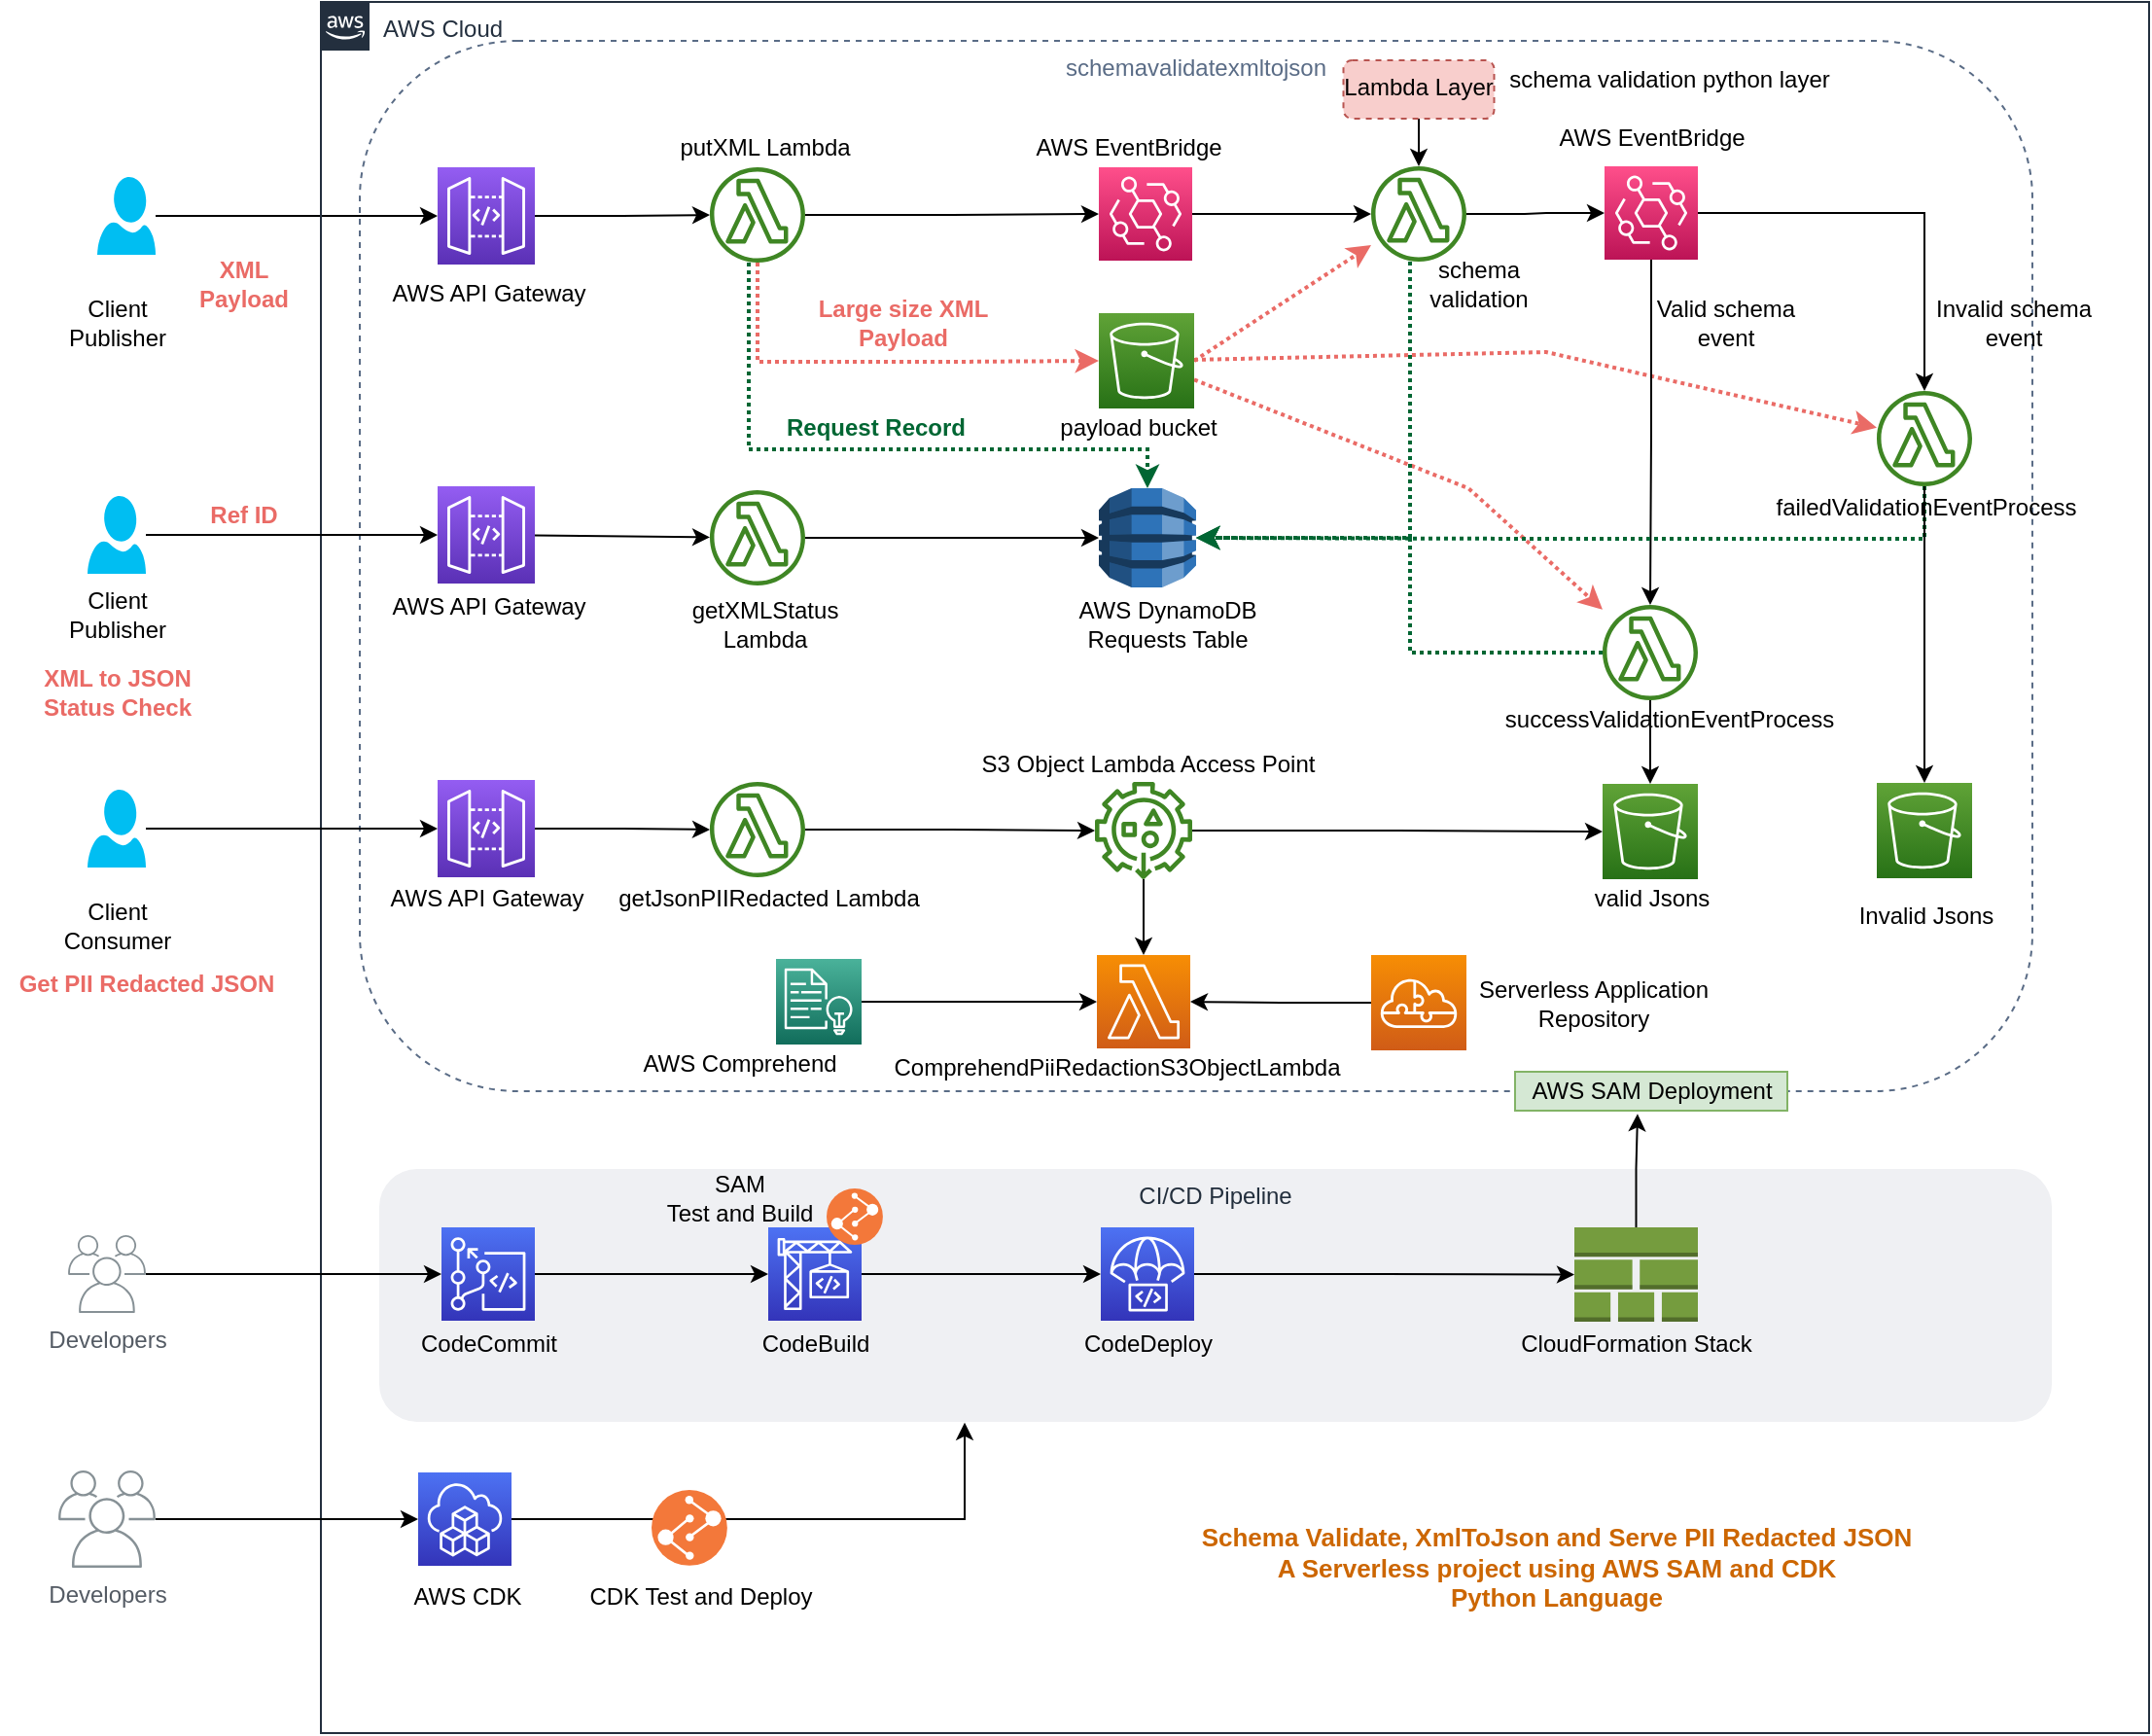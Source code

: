 <mxfile version="16.0.0" type="device"><diagram id="oWspCoucPqf2HtIDt0TO" name="Page-1"><mxGraphModel dx="2036" dy="713" grid="1" gridSize="10" guides="1" tooltips="1" connect="1" arrows="1" fold="1" page="1" pageScale="1" pageWidth="827" pageHeight="1169" math="0" shadow="0"><root><mxCell id="0"/><mxCell id="1" parent="0"/><mxCell id="HQQoiDu_ptN6kDRn1I94-6" style="edgeStyle=orthogonalEdgeStyle;rounded=0;orthogonalLoop=1;jettySize=auto;html=1;entryX=0;entryY=0.5;entryDx=0;entryDy=0;entryPerimeter=0;" edge="1" parent="1" source="HQQoiDu_ptN6kDRn1I94-1" target="HQQoiDu_ptN6kDRn1I94-4"><mxGeometry relative="1" as="geometry"/></mxCell><mxCell id="HQQoiDu_ptN6kDRn1I94-1" value="" style="verticalLabelPosition=bottom;html=1;verticalAlign=top;align=center;strokeColor=none;fillColor=#00BEF2;shape=mxgraph.azure.user;" vertex="1" parent="1"><mxGeometry x="45" y="160" width="30" height="40" as="geometry"/></mxCell><mxCell id="HQQoiDu_ptN6kDRn1I94-2" value="Client&lt;br&gt;Publisher" style="text;html=1;resizable=0;autosize=1;align=center;verticalAlign=middle;points=[];fillColor=none;strokeColor=none;rounded=0;" vertex="1" parent="1"><mxGeometry x="20" y="370" width="70" height="30" as="geometry"/></mxCell><mxCell id="HQQoiDu_ptN6kDRn1I94-3" value="AWS Cloud" style="points=[[0,0],[0.25,0],[0.5,0],[0.75,0],[1,0],[1,0.25],[1,0.5],[1,0.75],[1,1],[0.75,1],[0.5,1],[0.25,1],[0,1],[0,0.75],[0,0.5],[0,0.25]];outlineConnect=0;gradientColor=none;html=1;whiteSpace=wrap;fontSize=12;fontStyle=0;container=1;pointerEvents=0;collapsible=0;recursiveResize=0;shape=mxgraph.aws4.group;grIcon=mxgraph.aws4.group_aws_cloud_alt;strokeColor=#232F3E;fillColor=none;verticalAlign=top;align=left;spacingLeft=30;fontColor=#232F3E;dashed=0;" vertex="1" parent="1"><mxGeometry x="160" y="70" width="940" height="890" as="geometry"/></mxCell><mxCell id="HQQoiDu_ptN6kDRn1I94-10" style="edgeStyle=orthogonalEdgeStyle;rounded=0;orthogonalLoop=1;jettySize=auto;html=1;" edge="1" parent="HQQoiDu_ptN6kDRn1I94-3" source="HQQoiDu_ptN6kDRn1I94-4" target="HQQoiDu_ptN6kDRn1I94-7"><mxGeometry relative="1" as="geometry"/></mxCell><mxCell id="HQQoiDu_ptN6kDRn1I94-4" value="" style="sketch=0;points=[[0,0,0],[0.25,0,0],[0.5,0,0],[0.75,0,0],[1,0,0],[0,1,0],[0.25,1,0],[0.5,1,0],[0.75,1,0],[1,1,0],[0,0.25,0],[0,0.5,0],[0,0.75,0],[1,0.25,0],[1,0.5,0],[1,0.75,0]];outlineConnect=0;fontColor=#232F3E;gradientColor=#945DF2;gradientDirection=north;fillColor=#5A30B5;strokeColor=#ffffff;dashed=0;verticalLabelPosition=bottom;verticalAlign=top;align=center;html=1;fontSize=12;fontStyle=0;aspect=fixed;shape=mxgraph.aws4.resourceIcon;resIcon=mxgraph.aws4.api_gateway;" vertex="1" parent="HQQoiDu_ptN6kDRn1I94-3"><mxGeometry x="60" y="85" width="50" height="50" as="geometry"/></mxCell><mxCell id="HQQoiDu_ptN6kDRn1I94-13" style="edgeStyle=orthogonalEdgeStyle;rounded=0;orthogonalLoop=1;jettySize=auto;html=1;entryX=0;entryY=0.5;entryDx=0;entryDy=0;entryPerimeter=0;" edge="1" parent="HQQoiDu_ptN6kDRn1I94-3" source="HQQoiDu_ptN6kDRn1I94-7" target="HQQoiDu_ptN6kDRn1I94-12"><mxGeometry relative="1" as="geometry"/></mxCell><mxCell id="HQQoiDu_ptN6kDRn1I94-14" style="edgeStyle=orthogonalEdgeStyle;rounded=0;orthogonalLoop=1;jettySize=auto;html=1;entryX=0;entryY=0.5;entryDx=0;entryDy=0;entryPerimeter=0;dashed=1;dashPattern=1 1;strokeColor=#EA6B66;strokeWidth=2;" edge="1" parent="HQQoiDu_ptN6kDRn1I94-3" source="HQQoiDu_ptN6kDRn1I94-7" target="HQQoiDu_ptN6kDRn1I94-8"><mxGeometry relative="1" as="geometry"><Array as="points"><mxPoint x="225" y="185"/><mxPoint x="325" y="185"/></Array></mxGeometry></mxCell><mxCell id="HQQoiDu_ptN6kDRn1I94-41" style="edgeStyle=orthogonalEdgeStyle;rounded=0;orthogonalLoop=1;jettySize=auto;html=1;dashed=1;dashPattern=1 1;strokeColor=#006633;strokeWidth=2;" edge="1" parent="HQQoiDu_ptN6kDRn1I94-3" source="HQQoiDu_ptN6kDRn1I94-7" target="HQQoiDu_ptN6kDRn1I94-9"><mxGeometry relative="1" as="geometry"><Array as="points"><mxPoint x="220" y="230"/><mxPoint x="425" y="230"/></Array></mxGeometry></mxCell><mxCell id="HQQoiDu_ptN6kDRn1I94-7" value="" style="sketch=0;outlineConnect=0;fontColor=#232F3E;gradientColor=none;fillColor=#3F8624;strokeColor=none;dashed=0;verticalLabelPosition=bottom;verticalAlign=top;align=center;html=1;fontSize=12;fontStyle=0;aspect=fixed;pointerEvents=1;shape=mxgraph.aws4.lambda_function;" vertex="1" parent="HQQoiDu_ptN6kDRn1I94-3"><mxGeometry x="200" y="85" width="49" height="49" as="geometry"/></mxCell><mxCell id="HQQoiDu_ptN6kDRn1I94-38" style="edgeStyle=none;rounded=0;orthogonalLoop=1;jettySize=auto;html=1;exitX=1;exitY=0.5;exitDx=0;exitDy=0;exitPerimeter=0;dashed=1;dashPattern=1 1;strokeColor=#EA6B66;strokeWidth=2;" edge="1" parent="HQQoiDu_ptN6kDRn1I94-3" source="HQQoiDu_ptN6kDRn1I94-8" target="HQQoiDu_ptN6kDRn1I94-15"><mxGeometry relative="1" as="geometry"/></mxCell><mxCell id="HQQoiDu_ptN6kDRn1I94-39" style="edgeStyle=none;rounded=0;orthogonalLoop=1;jettySize=auto;html=1;dashed=1;dashPattern=1 1;strokeColor=#EA6B66;strokeWidth=2;" edge="1" parent="HQQoiDu_ptN6kDRn1I94-3" source="HQQoiDu_ptN6kDRn1I94-8" target="HQQoiDu_ptN6kDRn1I94-24"><mxGeometry relative="1" as="geometry"><Array as="points"><mxPoint x="630" y="180"/></Array></mxGeometry></mxCell><mxCell id="HQQoiDu_ptN6kDRn1I94-40" style="edgeStyle=none;rounded=0;orthogonalLoop=1;jettySize=auto;html=1;dashed=1;dashPattern=1 1;strokeColor=#EA6B66;strokeWidth=2;" edge="1" parent="HQQoiDu_ptN6kDRn1I94-3" source="HQQoiDu_ptN6kDRn1I94-8" target="HQQoiDu_ptN6kDRn1I94-23"><mxGeometry relative="1" as="geometry"><Array as="points"><mxPoint x="590" y="250"/></Array></mxGeometry></mxCell><mxCell id="HQQoiDu_ptN6kDRn1I94-8" value="" style="sketch=0;points=[[0,0,0],[0.25,0,0],[0.5,0,0],[0.75,0,0],[1,0,0],[0,1,0],[0.25,1,0],[0.5,1,0],[0.75,1,0],[1,1,0],[0,0.25,0],[0,0.5,0],[0,0.75,0],[1,0.25,0],[1,0.5,0],[1,0.75,0]];outlineConnect=0;fontColor=#232F3E;gradientColor=#60A337;gradientDirection=north;fillColor=#277116;strokeColor=#ffffff;dashed=0;verticalLabelPosition=bottom;verticalAlign=top;align=center;html=1;fontSize=12;fontStyle=0;aspect=fixed;shape=mxgraph.aws4.resourceIcon;resIcon=mxgraph.aws4.s3;" vertex="1" parent="HQQoiDu_ptN6kDRn1I94-3"><mxGeometry x="400" y="160" width="49" height="49" as="geometry"/></mxCell><mxCell id="HQQoiDu_ptN6kDRn1I94-9" value="" style="outlineConnect=0;dashed=0;verticalLabelPosition=bottom;verticalAlign=top;align=center;html=1;shape=mxgraph.aws3.dynamo_db;fillColor=#2E73B8;gradientColor=none;" vertex="1" parent="HQQoiDu_ptN6kDRn1I94-3"><mxGeometry x="400" y="250" width="50" height="51" as="geometry"/></mxCell><mxCell id="HQQoiDu_ptN6kDRn1I94-20" style="edgeStyle=entityRelationEdgeStyle;rounded=0;orthogonalLoop=1;jettySize=auto;html=1;" edge="1" parent="HQQoiDu_ptN6kDRn1I94-3" source="HQQoiDu_ptN6kDRn1I94-12" target="HQQoiDu_ptN6kDRn1I94-15"><mxGeometry relative="1" as="geometry"/></mxCell><mxCell id="HQQoiDu_ptN6kDRn1I94-12" value="" style="sketch=0;points=[[0,0,0],[0.25,0,0],[0.5,0,0],[0.75,0,0],[1,0,0],[0,1,0],[0.25,1,0],[0.5,1,0],[0.75,1,0],[1,1,0],[0,0.25,0],[0,0.5,0],[0,0.75,0],[1,0.25,0],[1,0.5,0],[1,0.75,0]];outlineConnect=0;fontColor=#232F3E;gradientColor=#FF4F8B;gradientDirection=north;fillColor=#BC1356;strokeColor=#ffffff;dashed=0;verticalLabelPosition=bottom;verticalAlign=top;align=center;html=1;fontSize=12;fontStyle=0;aspect=fixed;shape=mxgraph.aws4.resourceIcon;resIcon=mxgraph.aws4.eventbridge;" vertex="1" parent="HQQoiDu_ptN6kDRn1I94-3"><mxGeometry x="400" y="85" width="48" height="48" as="geometry"/></mxCell><mxCell id="HQQoiDu_ptN6kDRn1I94-22" style="edgeStyle=entityRelationEdgeStyle;rounded=0;orthogonalLoop=1;jettySize=auto;html=1;entryX=0;entryY=0.5;entryDx=0;entryDy=0;entryPerimeter=0;" edge="1" parent="HQQoiDu_ptN6kDRn1I94-3" source="HQQoiDu_ptN6kDRn1I94-15" target="HQQoiDu_ptN6kDRn1I94-21"><mxGeometry relative="1" as="geometry"/></mxCell><mxCell id="HQQoiDu_ptN6kDRn1I94-42" style="edgeStyle=orthogonalEdgeStyle;rounded=0;orthogonalLoop=1;jettySize=auto;html=1;entryX=1;entryY=0.5;entryDx=0;entryDy=0;entryPerimeter=0;dashed=1;dashPattern=1 1;strokeColor=#006633;strokeWidth=2;" edge="1" parent="HQQoiDu_ptN6kDRn1I94-3" source="HQQoiDu_ptN6kDRn1I94-15" target="HQQoiDu_ptN6kDRn1I94-9"><mxGeometry relative="1" as="geometry"><Array as="points"><mxPoint x="560" y="276"/></Array></mxGeometry></mxCell><mxCell id="HQQoiDu_ptN6kDRn1I94-15" value="" style="sketch=0;outlineConnect=0;fontColor=#232F3E;gradientColor=none;fillColor=#3F8624;strokeColor=none;dashed=0;verticalLabelPosition=bottom;verticalAlign=top;align=center;html=1;fontSize=12;fontStyle=0;aspect=fixed;pointerEvents=1;shape=mxgraph.aws4.lambda_function;" vertex="1" parent="HQQoiDu_ptN6kDRn1I94-3"><mxGeometry x="540" y="84.5" width="49" height="49" as="geometry"/></mxCell><mxCell id="HQQoiDu_ptN6kDRn1I94-17" style="edgeStyle=orthogonalEdgeStyle;rounded=0;orthogonalLoop=1;jettySize=auto;html=1;exitX=0.5;exitY=1;exitDx=0;exitDy=0;" edge="1" parent="HQQoiDu_ptN6kDRn1I94-3" source="HQQoiDu_ptN6kDRn1I94-16" target="HQQoiDu_ptN6kDRn1I94-15"><mxGeometry relative="1" as="geometry"/></mxCell><mxCell id="HQQoiDu_ptN6kDRn1I94-16" value="Lambda Layer" style="fillColor=#f8cecc;strokeColor=#b85450;dashed=1;verticalAlign=top;fontStyle=0;rounded=1;glass=0;shadow=0;sketch=0;" vertex="1" parent="HQQoiDu_ptN6kDRn1I94-3"><mxGeometry x="525.75" y="30" width="77.5" height="30" as="geometry"/></mxCell><mxCell id="HQQoiDu_ptN6kDRn1I94-46" style="edgeStyle=orthogonalEdgeStyle;rounded=0;orthogonalLoop=1;jettySize=auto;html=1;strokeColor=#000000;strokeWidth=1;" edge="1" parent="HQQoiDu_ptN6kDRn1I94-3" source="HQQoiDu_ptN6kDRn1I94-21" target="HQQoiDu_ptN6kDRn1I94-23"><mxGeometry relative="1" as="geometry"/></mxCell><mxCell id="HQQoiDu_ptN6kDRn1I94-47" style="edgeStyle=orthogonalEdgeStyle;rounded=0;orthogonalLoop=1;jettySize=auto;html=1;strokeColor=#000000;strokeWidth=1;" edge="1" parent="HQQoiDu_ptN6kDRn1I94-3" source="HQQoiDu_ptN6kDRn1I94-21" target="HQQoiDu_ptN6kDRn1I94-24"><mxGeometry relative="1" as="geometry"/></mxCell><mxCell id="HQQoiDu_ptN6kDRn1I94-21" value="" style="sketch=0;points=[[0,0,0],[0.25,0,0],[0.5,0,0],[0.75,0,0],[1,0,0],[0,1,0],[0.25,1,0],[0.5,1,0],[0.75,1,0],[1,1,0],[0,0.25,0],[0,0.5,0],[0,0.75,0],[1,0.25,0],[1,0.5,0],[1,0.75,0]];outlineConnect=0;fontColor=#232F3E;gradientColor=#FF4F8B;gradientDirection=north;fillColor=#BC1356;strokeColor=#ffffff;dashed=0;verticalLabelPosition=bottom;verticalAlign=top;align=center;html=1;fontSize=12;fontStyle=0;aspect=fixed;shape=mxgraph.aws4.resourceIcon;resIcon=mxgraph.aws4.eventbridge;" vertex="1" parent="HQQoiDu_ptN6kDRn1I94-3"><mxGeometry x="660" y="84.5" width="48" height="48" as="geometry"/></mxCell><mxCell id="HQQoiDu_ptN6kDRn1I94-43" style="edgeStyle=orthogonalEdgeStyle;rounded=0;orthogonalLoop=1;jettySize=auto;html=1;entryX=1;entryY=0.5;entryDx=0;entryDy=0;entryPerimeter=0;dashed=1;dashPattern=1 1;strokeColor=#006633;strokeWidth=2;" edge="1" parent="HQQoiDu_ptN6kDRn1I94-3" source="HQQoiDu_ptN6kDRn1I94-23" target="HQQoiDu_ptN6kDRn1I94-9"><mxGeometry relative="1" as="geometry"><Array as="points"><mxPoint x="560" y="335"/><mxPoint x="560" y="276"/></Array></mxGeometry></mxCell><mxCell id="HQQoiDu_ptN6kDRn1I94-49" style="edgeStyle=orthogonalEdgeStyle;rounded=0;orthogonalLoop=1;jettySize=auto;html=1;entryX=0.5;entryY=0;entryDx=0;entryDy=0;entryPerimeter=0;strokeColor=#000000;strokeWidth=1;" edge="1" parent="HQQoiDu_ptN6kDRn1I94-3" source="HQQoiDu_ptN6kDRn1I94-23" target="HQQoiDu_ptN6kDRn1I94-26"><mxGeometry relative="1" as="geometry"/></mxCell><mxCell id="HQQoiDu_ptN6kDRn1I94-23" value="" style="sketch=0;outlineConnect=0;fontColor=#232F3E;gradientColor=none;fillColor=#3F8624;strokeColor=none;dashed=0;verticalLabelPosition=bottom;verticalAlign=top;align=center;html=1;fontSize=12;fontStyle=0;aspect=fixed;pointerEvents=1;shape=mxgraph.aws4.lambda_function;" vertex="1" parent="HQQoiDu_ptN6kDRn1I94-3"><mxGeometry x="659" y="310" width="49" height="49" as="geometry"/></mxCell><mxCell id="HQQoiDu_ptN6kDRn1I94-45" style="edgeStyle=orthogonalEdgeStyle;rounded=0;orthogonalLoop=1;jettySize=auto;html=1;entryX=1;entryY=0.5;entryDx=0;entryDy=0;entryPerimeter=0;dashed=1;dashPattern=1 1;strokeColor=#006633;strokeWidth=2;" edge="1" parent="HQQoiDu_ptN6kDRn1I94-3" source="HQQoiDu_ptN6kDRn1I94-24" target="HQQoiDu_ptN6kDRn1I94-9"><mxGeometry relative="1" as="geometry"><Array as="points"><mxPoint x="825" y="276"/><mxPoint x="625" y="276"/></Array></mxGeometry></mxCell><mxCell id="HQQoiDu_ptN6kDRn1I94-48" style="edgeStyle=orthogonalEdgeStyle;rounded=0;orthogonalLoop=1;jettySize=auto;html=1;strokeColor=#000000;strokeWidth=1;" edge="1" parent="HQQoiDu_ptN6kDRn1I94-3" source="HQQoiDu_ptN6kDRn1I94-24" target="HQQoiDu_ptN6kDRn1I94-25"><mxGeometry relative="1" as="geometry"/></mxCell><mxCell id="HQQoiDu_ptN6kDRn1I94-24" value="" style="sketch=0;outlineConnect=0;fontColor=#232F3E;gradientColor=none;fillColor=#3F8624;strokeColor=none;dashed=0;verticalLabelPosition=bottom;verticalAlign=top;align=center;html=1;fontSize=12;fontStyle=0;aspect=fixed;pointerEvents=1;shape=mxgraph.aws4.lambda_function;" vertex="1" parent="HQQoiDu_ptN6kDRn1I94-3"><mxGeometry x="800" y="200" width="49" height="49" as="geometry"/></mxCell><mxCell id="HQQoiDu_ptN6kDRn1I94-25" value="" style="sketch=0;points=[[0,0,0],[0.25,0,0],[0.5,0,0],[0.75,0,0],[1,0,0],[0,1,0],[0.25,1,0],[0.5,1,0],[0.75,1,0],[1,1,0],[0,0.25,0],[0,0.5,0],[0,0.75,0],[1,0.25,0],[1,0.5,0],[1,0.75,0]];outlineConnect=0;fontColor=#232F3E;gradientColor=#60A337;gradientDirection=north;fillColor=#277116;strokeColor=#ffffff;dashed=0;verticalLabelPosition=bottom;verticalAlign=top;align=center;html=1;fontSize=12;fontStyle=0;aspect=fixed;shape=mxgraph.aws4.resourceIcon;resIcon=mxgraph.aws4.s3;" vertex="1" parent="HQQoiDu_ptN6kDRn1I94-3"><mxGeometry x="800" y="401.5" width="49" height="49" as="geometry"/></mxCell><mxCell id="HQQoiDu_ptN6kDRn1I94-26" value="" style="sketch=0;points=[[0,0,0],[0.25,0,0],[0.5,0,0],[0.75,0,0],[1,0,0],[0,1,0],[0.25,1,0],[0.5,1,0],[0.75,1,0],[1,1,0],[0,0.25,0],[0,0.5,0],[0,0.75,0],[1,0.25,0],[1,0.5,0],[1,0.75,0]];outlineConnect=0;fontColor=#232F3E;gradientColor=#60A337;gradientDirection=north;fillColor=#277116;strokeColor=#ffffff;dashed=0;verticalLabelPosition=bottom;verticalAlign=top;align=center;html=1;fontSize=12;fontStyle=0;aspect=fixed;shape=mxgraph.aws4.resourceIcon;resIcon=mxgraph.aws4.s3;" vertex="1" parent="HQQoiDu_ptN6kDRn1I94-3"><mxGeometry x="659" y="402" width="49" height="49" as="geometry"/></mxCell><mxCell id="HQQoiDu_ptN6kDRn1I94-34" style="edgeStyle=none;rounded=0;orthogonalLoop=1;jettySize=auto;html=1;" edge="1" parent="HQQoiDu_ptN6kDRn1I94-3" source="HQQoiDu_ptN6kDRn1I94-29" target="HQQoiDu_ptN6kDRn1I94-31"><mxGeometry relative="1" as="geometry"/></mxCell><mxCell id="HQQoiDu_ptN6kDRn1I94-29" value="" style="sketch=0;points=[[0,0,0],[0.25,0,0],[0.5,0,0],[0.75,0,0],[1,0,0],[0,1,0],[0.25,1,0],[0.5,1,0],[0.75,1,0],[1,1,0],[0,0.25,0],[0,0.5,0],[0,0.75,0],[1,0.25,0],[1,0.5,0],[1,0.75,0]];outlineConnect=0;fontColor=#232F3E;gradientColor=#945DF2;gradientDirection=north;fillColor=#5A30B5;strokeColor=#ffffff;dashed=0;verticalLabelPosition=bottom;verticalAlign=top;align=center;html=1;fontSize=12;fontStyle=0;aspect=fixed;shape=mxgraph.aws4.resourceIcon;resIcon=mxgraph.aws4.api_gateway;" vertex="1" parent="HQQoiDu_ptN6kDRn1I94-3"><mxGeometry x="60" y="249" width="50" height="50" as="geometry"/></mxCell><mxCell id="HQQoiDu_ptN6kDRn1I94-36" style="edgeStyle=none;rounded=0;orthogonalLoop=1;jettySize=auto;html=1;entryX=0;entryY=0.5;entryDx=0;entryDy=0;entryPerimeter=0;" edge="1" parent="HQQoiDu_ptN6kDRn1I94-3" source="HQQoiDu_ptN6kDRn1I94-31" target="HQQoiDu_ptN6kDRn1I94-9"><mxGeometry relative="1" as="geometry"/></mxCell><mxCell id="HQQoiDu_ptN6kDRn1I94-31" value="" style="sketch=0;outlineConnect=0;fontColor=#232F3E;gradientColor=none;fillColor=#3F8624;strokeColor=none;dashed=0;verticalLabelPosition=bottom;verticalAlign=top;align=center;html=1;fontSize=12;fontStyle=0;aspect=fixed;pointerEvents=1;shape=mxgraph.aws4.lambda_function;" vertex="1" parent="HQQoiDu_ptN6kDRn1I94-3"><mxGeometry x="200" y="251" width="49" height="49" as="geometry"/></mxCell><mxCell id="HQQoiDu_ptN6kDRn1I94-63" style="edgeStyle=orthogonalEdgeStyle;rounded=0;orthogonalLoop=1;jettySize=auto;html=1;strokeColor=#000000;strokeWidth=1;" edge="1" parent="HQQoiDu_ptN6kDRn1I94-3" source="HQQoiDu_ptN6kDRn1I94-58" target="HQQoiDu_ptN6kDRn1I94-59"><mxGeometry relative="1" as="geometry"/></mxCell><mxCell id="HQQoiDu_ptN6kDRn1I94-58" value="" style="sketch=0;points=[[0,0,0],[0.25,0,0],[0.5,0,0],[0.75,0,0],[1,0,0],[0,1,0],[0.25,1,0],[0.5,1,0],[0.75,1,0],[1,1,0],[0,0.25,0],[0,0.5,0],[0,0.75,0],[1,0.25,0],[1,0.5,0],[1,0.75,0]];outlineConnect=0;fontColor=#232F3E;gradientColor=#945DF2;gradientDirection=north;fillColor=#5A30B5;strokeColor=#ffffff;dashed=0;verticalLabelPosition=bottom;verticalAlign=top;align=center;html=1;fontSize=12;fontStyle=0;aspect=fixed;shape=mxgraph.aws4.resourceIcon;resIcon=mxgraph.aws4.api_gateway;" vertex="1" parent="HQQoiDu_ptN6kDRn1I94-3"><mxGeometry x="60" y="400" width="50" height="50" as="geometry"/></mxCell><mxCell id="HQQoiDu_ptN6kDRn1I94-67" style="edgeStyle=orthogonalEdgeStyle;rounded=0;orthogonalLoop=1;jettySize=auto;html=1;strokeColor=#000000;strokeWidth=1;" edge="1" parent="HQQoiDu_ptN6kDRn1I94-3" source="HQQoiDu_ptN6kDRn1I94-59" target="HQQoiDu_ptN6kDRn1I94-64"><mxGeometry relative="1" as="geometry"/></mxCell><mxCell id="HQQoiDu_ptN6kDRn1I94-59" value="" style="sketch=0;outlineConnect=0;fontColor=#232F3E;gradientColor=none;fillColor=#3F8624;strokeColor=none;dashed=0;verticalLabelPosition=bottom;verticalAlign=top;align=center;html=1;fontSize=12;fontStyle=0;aspect=fixed;pointerEvents=1;shape=mxgraph.aws4.lambda_function;" vertex="1" parent="HQQoiDu_ptN6kDRn1I94-3"><mxGeometry x="200" y="401" width="49" height="49" as="geometry"/></mxCell><mxCell id="HQQoiDu_ptN6kDRn1I94-68" style="edgeStyle=orthogonalEdgeStyle;rounded=0;orthogonalLoop=1;jettySize=auto;html=1;entryX=0;entryY=0.5;entryDx=0;entryDy=0;entryPerimeter=0;strokeColor=#000000;strokeWidth=1;" edge="1" parent="HQQoiDu_ptN6kDRn1I94-3" source="HQQoiDu_ptN6kDRn1I94-64" target="HQQoiDu_ptN6kDRn1I94-26"><mxGeometry relative="1" as="geometry"/></mxCell><mxCell id="HQQoiDu_ptN6kDRn1I94-69" value="" style="edgeStyle=orthogonalEdgeStyle;rounded=0;orthogonalLoop=1;jettySize=auto;html=1;strokeColor=#000000;strokeWidth=1;" edge="1" parent="HQQoiDu_ptN6kDRn1I94-3" source="HQQoiDu_ptN6kDRn1I94-64" target="HQQoiDu_ptN6kDRn1I94-66"><mxGeometry relative="1" as="geometry"/></mxCell><mxCell id="HQQoiDu_ptN6kDRn1I94-71" value="schemavalidatexmltojson" style="fillColor=none;strokeColor=#5A6C86;dashed=1;verticalAlign=top;fontStyle=0;fontColor=#5A6C86;rounded=1;shadow=0;glass=0;sketch=0;" vertex="1" parent="HQQoiDu_ptN6kDRn1I94-3"><mxGeometry x="20" y="20" width="860" height="540" as="geometry"/></mxCell><mxCell id="HQQoiDu_ptN6kDRn1I94-64" value="" style="sketch=0;outlineConnect=0;fontColor=#232F3E;gradientColor=none;fillColor=#3F8624;strokeColor=none;dashed=0;verticalLabelPosition=bottom;verticalAlign=top;align=center;html=1;fontSize=12;fontStyle=0;aspect=fixed;pointerEvents=1;shape=mxgraph.aws4.s3_object_lambda_access_points;rounded=1;shadow=0;glass=0;" vertex="1" parent="HQQoiDu_ptN6kDRn1I94-3"><mxGeometry x="398" y="401" width="50" height="50" as="geometry"/></mxCell><mxCell id="HQQoiDu_ptN6kDRn1I94-66" value="" style="sketch=0;points=[[0,0,0],[0.25,0,0],[0.5,0,0],[0.75,0,0],[1,0,0],[0,1,0],[0.25,1,0],[0.5,1,0],[0.75,1,0],[1,1,0],[0,0.25,0],[0,0.5,0],[0,0.75,0],[1,0.25,0],[1,0.5,0],[1,0.75,0]];outlineConnect=0;fontColor=#232F3E;gradientColor=#F78E04;gradientDirection=north;fillColor=#D05C17;strokeColor=#ffffff;dashed=0;verticalLabelPosition=bottom;verticalAlign=top;align=center;html=1;fontSize=12;fontStyle=0;aspect=fixed;shape=mxgraph.aws4.resourceIcon;resIcon=mxgraph.aws4.lambda;rounded=1;shadow=0;glass=0;" vertex="1" parent="HQQoiDu_ptN6kDRn1I94-3"><mxGeometry x="399" y="490" width="48" height="48" as="geometry"/></mxCell><mxCell id="HQQoiDu_ptN6kDRn1I94-74" value="CI/CD Pipeline" style="fillColor=#EFF0F3;strokeColor=none;dashed=0;verticalAlign=top;fontStyle=0;fontColor=#232F3D;rounded=1;shadow=0;glass=0;sketch=0;" vertex="1" parent="HQQoiDu_ptN6kDRn1I94-3"><mxGeometry x="30" y="600" width="860" height="130" as="geometry"/></mxCell><mxCell id="HQQoiDu_ptN6kDRn1I94-83" style="edgeStyle=orthogonalEdgeStyle;rounded=0;orthogonalLoop=1;jettySize=auto;html=1;strokeColor=#000000;strokeWidth=1;" edge="1" parent="HQQoiDu_ptN6kDRn1I94-3" source="HQQoiDu_ptN6kDRn1I94-76" target="HQQoiDu_ptN6kDRn1I94-78"><mxGeometry relative="1" as="geometry"/></mxCell><mxCell id="HQQoiDu_ptN6kDRn1I94-76" value="" style="sketch=0;points=[[0,0,0],[0.25,0,0],[0.5,0,0],[0.75,0,0],[1,0,0],[0,1,0],[0.25,1,0],[0.5,1,0],[0.75,1,0],[1,1,0],[0,0.25,0],[0,0.5,0],[0,0.75,0],[1,0.25,0],[1,0.5,0],[1,0.75,0]];outlineConnect=0;fontColor=#232F3E;gradientColor=#4D72F3;gradientDirection=north;fillColor=#3334B9;strokeColor=#ffffff;dashed=0;verticalLabelPosition=bottom;verticalAlign=top;align=center;html=1;fontSize=12;fontStyle=0;aspect=fixed;shape=mxgraph.aws4.resourceIcon;resIcon=mxgraph.aws4.codecommit;rounded=1;shadow=0;glass=0;" vertex="1" parent="HQQoiDu_ptN6kDRn1I94-3"><mxGeometry x="62" y="630" width="48" height="48" as="geometry"/></mxCell><mxCell id="HQQoiDu_ptN6kDRn1I94-84" style="edgeStyle=orthogonalEdgeStyle;rounded=0;orthogonalLoop=1;jettySize=auto;html=1;entryX=0;entryY=0.5;entryDx=0;entryDy=0;entryPerimeter=0;strokeColor=#000000;strokeWidth=1;" edge="1" parent="HQQoiDu_ptN6kDRn1I94-3" source="HQQoiDu_ptN6kDRn1I94-78" target="HQQoiDu_ptN6kDRn1I94-79"><mxGeometry relative="1" as="geometry"/></mxCell><mxCell id="HQQoiDu_ptN6kDRn1I94-78" value="" style="sketch=0;points=[[0,0,0],[0.25,0,0],[0.5,0,0],[0.75,0,0],[1,0,0],[0,1,0],[0.25,1,0],[0.5,1,0],[0.75,1,0],[1,1,0],[0,0.25,0],[0,0.5,0],[0,0.75,0],[1,0.25,0],[1,0.5,0],[1,0.75,0]];outlineConnect=0;fontColor=#232F3E;gradientColor=#4D72F3;gradientDirection=north;fillColor=#3334B9;strokeColor=#ffffff;dashed=0;verticalLabelPosition=bottom;verticalAlign=top;align=center;html=1;fontSize=12;fontStyle=0;aspect=fixed;shape=mxgraph.aws4.resourceIcon;resIcon=mxgraph.aws4.codebuild;rounded=1;shadow=0;glass=0;" vertex="1" parent="HQQoiDu_ptN6kDRn1I94-3"><mxGeometry x="230" y="630" width="48" height="48" as="geometry"/></mxCell><mxCell id="HQQoiDu_ptN6kDRn1I94-85" style="edgeStyle=orthogonalEdgeStyle;rounded=0;orthogonalLoop=1;jettySize=auto;html=1;entryX=0;entryY=0.5;entryDx=0;entryDy=0;entryPerimeter=0;strokeColor=#000000;strokeWidth=1;" edge="1" parent="HQQoiDu_ptN6kDRn1I94-3" source="HQQoiDu_ptN6kDRn1I94-79" target="HQQoiDu_ptN6kDRn1I94-80"><mxGeometry relative="1" as="geometry"/></mxCell><mxCell id="HQQoiDu_ptN6kDRn1I94-79" value="" style="sketch=0;points=[[0,0,0],[0.25,0,0],[0.5,0,0],[0.75,0,0],[1,0,0],[0,1,0],[0.25,1,0],[0.5,1,0],[0.75,1,0],[1,1,0],[0,0.25,0],[0,0.5,0],[0,0.75,0],[1,0.25,0],[1,0.5,0],[1,0.75,0]];outlineConnect=0;fontColor=#232F3E;gradientColor=#4D72F3;gradientDirection=north;fillColor=#3334B9;strokeColor=#ffffff;dashed=0;verticalLabelPosition=bottom;verticalAlign=top;align=center;html=1;fontSize=12;fontStyle=0;aspect=fixed;shape=mxgraph.aws4.resourceIcon;resIcon=mxgraph.aws4.codedeploy;rounded=1;shadow=0;glass=0;noLabel=0;" vertex="1" parent="HQQoiDu_ptN6kDRn1I94-3"><mxGeometry x="401" y="630" width="48" height="48" as="geometry"/></mxCell><mxCell id="HQQoiDu_ptN6kDRn1I94-97" style="edgeStyle=orthogonalEdgeStyle;rounded=0;orthogonalLoop=1;jettySize=auto;html=1;entryX=0.45;entryY=1.083;entryDx=0;entryDy=0;entryPerimeter=0;strokeColor=#000000;strokeWidth=1;" edge="1" parent="HQQoiDu_ptN6kDRn1I94-3" source="HQQoiDu_ptN6kDRn1I94-80" target="HQQoiDu_ptN6kDRn1I94-73"><mxGeometry relative="1" as="geometry"/></mxCell><mxCell id="HQQoiDu_ptN6kDRn1I94-80" value="" style="outlineConnect=0;dashed=0;verticalLabelPosition=bottom;verticalAlign=top;align=center;html=1;shape=mxgraph.aws3.stack_aws_cloudformation;fillColor=#759C3E;gradientColor=none;rounded=1;shadow=0;glass=0;sketch=0;" vertex="1" parent="HQQoiDu_ptN6kDRn1I94-3"><mxGeometry x="644.5" y="630" width="63.5" height="48.5" as="geometry"/></mxCell><mxCell id="HQQoiDu_ptN6kDRn1I94-89" style="edgeStyle=orthogonalEdgeStyle;rounded=0;orthogonalLoop=1;jettySize=auto;html=1;entryX=0.35;entryY=1.003;entryDx=0;entryDy=0;entryPerimeter=0;strokeColor=#000000;strokeWidth=1;exitX=1;exitY=0.5;exitDx=0;exitDy=0;exitPerimeter=0;" edge="1" parent="HQQoiDu_ptN6kDRn1I94-3" source="HQQoiDu_ptN6kDRn1I94-86" target="HQQoiDu_ptN6kDRn1I94-74"><mxGeometry relative="1" as="geometry"/></mxCell><mxCell id="HQQoiDu_ptN6kDRn1I94-86" value="" style="sketch=0;points=[[0,0,0],[0.25,0,0],[0.5,0,0],[0.75,0,0],[1,0,0],[0,1,0],[0.25,1,0],[0.5,1,0],[0.75,1,0],[1,1,0],[0,0.25,0],[0,0.5,0],[0,0.75,0],[1,0.25,0],[1,0.5,0],[1,0.75,0]];outlineConnect=0;fontColor=#232F3E;gradientColor=#4D72F3;gradientDirection=north;fillColor=#3334B9;strokeColor=#ffffff;dashed=0;verticalLabelPosition=bottom;verticalAlign=top;align=center;html=1;fontSize=12;fontStyle=0;aspect=fixed;shape=mxgraph.aws4.resourceIcon;resIcon=mxgraph.aws4.cloud_development_kit;rounded=1;shadow=0;glass=0;" vertex="1" parent="HQQoiDu_ptN6kDRn1I94-3"><mxGeometry x="50" y="756" width="48" height="48" as="geometry"/></mxCell><mxCell id="HQQoiDu_ptN6kDRn1I94-94" style="edgeStyle=orthogonalEdgeStyle;rounded=0;orthogonalLoop=1;jettySize=auto;html=1;strokeColor=#000000;strokeWidth=1;" edge="1" parent="HQQoiDu_ptN6kDRn1I94-3" source="HQQoiDu_ptN6kDRn1I94-90" target="HQQoiDu_ptN6kDRn1I94-66"><mxGeometry relative="1" as="geometry"/></mxCell><mxCell id="HQQoiDu_ptN6kDRn1I94-90" value="" style="sketch=0;points=[[0,0,0],[0.25,0,0],[0.5,0,0],[0.75,0,0],[1,0,0],[0,1,0],[0.25,1,0],[0.5,1,0],[0.75,1,0],[1,1,0],[0,0.25,0],[0,0.5,0],[0,0.75,0],[1,0.25,0],[1,0.5,0],[1,0.75,0]];outlineConnect=0;fontColor=#232F3E;gradientColor=#F78E04;gradientDirection=north;fillColor=#D05C17;strokeColor=#ffffff;dashed=0;verticalLabelPosition=bottom;verticalAlign=top;align=center;html=1;fontSize=12;fontStyle=0;aspect=fixed;shape=mxgraph.aws4.resourceIcon;resIcon=mxgraph.aws4.serverless_application_repository;rounded=1;shadow=0;glass=0;" vertex="1" parent="HQQoiDu_ptN6kDRn1I94-3"><mxGeometry x="540" y="490" width="49" height="49" as="geometry"/></mxCell><mxCell id="HQQoiDu_ptN6kDRn1I94-73" value="AWS SAM Deployment" style="text;html=1;resizable=0;autosize=1;align=center;verticalAlign=middle;points=[];fillColor=#d5e8d4;strokeColor=#82b366;rounded=0;shadow=0;glass=0;sketch=0;" vertex="1" parent="HQQoiDu_ptN6kDRn1I94-3"><mxGeometry x="614" y="550" width="140" height="20" as="geometry"/></mxCell><mxCell id="HQQoiDu_ptN6kDRn1I94-98" value="CodeCommit" style="text;html=1;resizable=0;autosize=1;align=center;verticalAlign=middle;points=[];fillColor=none;strokeColor=none;rounded=0;shadow=0;glass=0;sketch=0;" vertex="1" parent="HQQoiDu_ptN6kDRn1I94-3"><mxGeometry x="41" y="680" width="90" height="20" as="geometry"/></mxCell><mxCell id="HQQoiDu_ptN6kDRn1I94-99" value="CodeBuild" style="text;html=1;resizable=0;autosize=1;align=center;verticalAlign=middle;points=[];fillColor=none;strokeColor=none;rounded=0;shadow=0;glass=0;sketch=0;" vertex="1" parent="HQQoiDu_ptN6kDRn1I94-3"><mxGeometry x="219" y="680" width="70" height="20" as="geometry"/></mxCell><mxCell id="HQQoiDu_ptN6kDRn1I94-100" value="CodeDeploy" style="text;html=1;resizable=0;autosize=1;align=center;verticalAlign=middle;points=[];fillColor=none;strokeColor=none;rounded=0;shadow=0;glass=0;sketch=0;" vertex="1" parent="HQQoiDu_ptN6kDRn1I94-3"><mxGeometry x="385" y="680" width="80" height="20" as="geometry"/></mxCell><mxCell id="HQQoiDu_ptN6kDRn1I94-101" value="CloudFormation Stack" style="text;html=1;resizable=0;autosize=1;align=center;verticalAlign=middle;points=[];fillColor=none;strokeColor=none;rounded=0;shadow=0;glass=0;sketch=0;" vertex="1" parent="HQQoiDu_ptN6kDRn1I94-3"><mxGeometry x="611.25" y="680" width="130" height="20" as="geometry"/></mxCell><mxCell id="HQQoiDu_ptN6kDRn1I94-102" value="AWS CDK" style="text;html=1;resizable=0;autosize=1;align=center;verticalAlign=middle;points=[];fillColor=none;strokeColor=none;rounded=0;shadow=0;glass=0;sketch=0;" vertex="1" parent="HQQoiDu_ptN6kDRn1I94-3"><mxGeometry x="40" y="810" width="70" height="20" as="geometry"/></mxCell><mxCell id="HQQoiDu_ptN6kDRn1I94-103" value="" style="aspect=fixed;perimeter=ellipsePerimeter;html=1;align=center;shadow=0;dashed=0;fontColor=#4277BB;labelBackgroundColor=#ffffff;fontSize=12;spacingTop=3;image;image=img/lib/ibm/devops/build_test.svg;rounded=1;glass=0;sketch=0;fillColor=#66B2FF;" vertex="1" parent="HQQoiDu_ptN6kDRn1I94-3"><mxGeometry x="170" y="765" width="39" height="39" as="geometry"/></mxCell><mxCell id="HQQoiDu_ptN6kDRn1I94-104" value="CDK Test and Deploy" style="text;html=1;resizable=0;autosize=1;align=center;verticalAlign=middle;points=[];fillColor=none;strokeColor=none;rounded=0;shadow=0;glass=0;sketch=0;" vertex="1" parent="HQQoiDu_ptN6kDRn1I94-3"><mxGeometry x="130" y="810" width="130" height="20" as="geometry"/></mxCell><mxCell id="HQQoiDu_ptN6kDRn1I94-169" value="" style="aspect=fixed;perimeter=ellipsePerimeter;html=1;align=center;shadow=0;dashed=0;fontColor=#4277BB;labelBackgroundColor=#ffffff;fontSize=12;spacingTop=3;image;image=img/lib/ibm/devops/build_test.svg;rounded=1;glass=0;sketch=0;fillColor=#66B2FF;" vertex="1" parent="HQQoiDu_ptN6kDRn1I94-3"><mxGeometry x="260" y="610" width="29" height="29" as="geometry"/></mxCell><mxCell id="HQQoiDu_ptN6kDRn1I94-170" value="SAM &lt;br&gt;Test and Build" style="text;html=1;resizable=0;autosize=1;align=center;verticalAlign=middle;points=[];fillColor=none;strokeColor=none;rounded=0;shadow=0;glass=0;sketch=0;" vertex="1" parent="HQQoiDu_ptN6kDRn1I94-3"><mxGeometry x="170" y="600" width="90" height="30" as="geometry"/></mxCell><mxCell id="HQQoiDu_ptN6kDRn1I94-171" value="Serverless Application&lt;br&gt;Repository" style="text;html=1;resizable=0;autosize=1;align=center;verticalAlign=middle;points=[];fillColor=none;strokeColor=none;rounded=0;shadow=0;glass=0;sketch=0;" vertex="1" parent="HQQoiDu_ptN6kDRn1I94-3"><mxGeometry x="589" y="500" width="130" height="30" as="geometry"/></mxCell><mxCell id="HQQoiDu_ptN6kDRn1I94-172" value="ComprehendPiiRedactionS3ObjectLambda" style="text;html=1;resizable=0;autosize=1;align=center;verticalAlign=middle;points=[];fillColor=none;strokeColor=none;rounded=0;shadow=0;glass=0;sketch=0;" vertex="1" parent="HQQoiDu_ptN6kDRn1I94-3"><mxGeometry x="289" y="538" width="240" height="20" as="geometry"/></mxCell><mxCell id="HQQoiDu_ptN6kDRn1I94-173" value="S3 Object Lambda Access Point" style="text;html=1;resizable=0;autosize=1;align=center;verticalAlign=middle;points=[];fillColor=none;strokeColor=none;rounded=0;shadow=0;glass=0;sketch=0;" vertex="1" parent="HQQoiDu_ptN6kDRn1I94-3"><mxGeometry x="330" y="382" width="190" height="20" as="geometry"/></mxCell><mxCell id="HQQoiDu_ptN6kDRn1I94-174" value="getJsonPIIRedacted Lambda" style="text;html=1;resizable=0;autosize=1;align=center;verticalAlign=middle;points=[];fillColor=none;strokeColor=none;rounded=0;shadow=0;glass=0;sketch=0;" vertex="1" parent="HQQoiDu_ptN6kDRn1I94-3"><mxGeometry x="145" y="451" width="170" height="20" as="geometry"/></mxCell><mxCell id="HQQoiDu_ptN6kDRn1I94-175" value="AWS API Gateway" style="text;html=1;resizable=0;autosize=1;align=center;verticalAlign=middle;points=[];fillColor=none;strokeColor=none;rounded=0;shadow=0;glass=0;sketch=0;" vertex="1" parent="HQQoiDu_ptN6kDRn1I94-3"><mxGeometry x="30" y="451" width="110" height="20" as="geometry"/></mxCell><mxCell id="HQQoiDu_ptN6kDRn1I94-176" value="AWS API Gateway" style="text;html=1;resizable=0;autosize=1;align=center;verticalAlign=middle;points=[];fillColor=none;strokeColor=none;rounded=0;shadow=0;glass=0;sketch=0;" vertex="1" parent="HQQoiDu_ptN6kDRn1I94-3"><mxGeometry x="31" y="301" width="110" height="20" as="geometry"/></mxCell><mxCell id="HQQoiDu_ptN6kDRn1I94-177" value="AWS API Gateway" style="text;html=1;resizable=0;autosize=1;align=center;verticalAlign=middle;points=[];fillColor=none;strokeColor=none;rounded=0;shadow=0;glass=0;sketch=0;" vertex="1" parent="HQQoiDu_ptN6kDRn1I94-3"><mxGeometry x="31" y="140" width="110" height="20" as="geometry"/></mxCell><mxCell id="HQQoiDu_ptN6kDRn1I94-180" value="putXML Lambda" style="text;html=1;resizable=0;autosize=1;align=center;verticalAlign=middle;points=[];fillColor=none;strokeColor=none;rounded=0;shadow=0;glass=0;sketch=0;" vertex="1" parent="HQQoiDu_ptN6kDRn1I94-3"><mxGeometry x="178" y="65" width="100" height="20" as="geometry"/></mxCell><mxCell id="HQQoiDu_ptN6kDRn1I94-181" value="AWS EventBridge" style="text;html=1;resizable=0;autosize=1;align=center;verticalAlign=middle;points=[];fillColor=none;strokeColor=none;rounded=0;shadow=0;glass=0;sketch=0;" vertex="1" parent="HQQoiDu_ptN6kDRn1I94-3"><mxGeometry x="360" y="65" width="110" height="20" as="geometry"/></mxCell><mxCell id="HQQoiDu_ptN6kDRn1I94-182" value="payload bucket" style="text;html=1;resizable=0;autosize=1;align=center;verticalAlign=middle;points=[];fillColor=none;strokeColor=none;rounded=0;shadow=0;glass=0;sketch=0;" vertex="1" parent="HQQoiDu_ptN6kDRn1I94-3"><mxGeometry x="370" y="209" width="100" height="20" as="geometry"/></mxCell><mxCell id="HQQoiDu_ptN6kDRn1I94-183" value="&lt;b&gt;&lt;font color=&quot;#ea6b66&quot;&gt;Large size XML &lt;br&gt;Payload&lt;/font&gt;&lt;/b&gt;" style="text;html=1;resizable=0;autosize=1;align=center;verticalAlign=middle;points=[];fillColor=none;strokeColor=none;rounded=0;shadow=0;glass=0;sketch=0;" vertex="1" parent="HQQoiDu_ptN6kDRn1I94-3"><mxGeometry x="249" y="150" width="100" height="30" as="geometry"/></mxCell><mxCell id="HQQoiDu_ptN6kDRn1I94-184" value="AWS DynamoDB &lt;br&gt;Requests Table" style="text;html=1;resizable=0;autosize=1;align=center;verticalAlign=middle;points=[];fillColor=none;strokeColor=none;rounded=0;shadow=0;glass=0;sketch=0;" vertex="1" parent="HQQoiDu_ptN6kDRn1I94-3"><mxGeometry x="380" y="305" width="110" height="30" as="geometry"/></mxCell><mxCell id="HQQoiDu_ptN6kDRn1I94-185" value="getXMLStatus&lt;br&gt;Lambda" style="text;html=1;resizable=0;autosize=1;align=center;verticalAlign=middle;points=[];fillColor=none;strokeColor=none;rounded=0;shadow=0;glass=0;sketch=0;" vertex="1" parent="HQQoiDu_ptN6kDRn1I94-3"><mxGeometry x="183" y="305" width="90" height="30" as="geometry"/></mxCell><mxCell id="HQQoiDu_ptN6kDRn1I94-186" value="&lt;b&gt;&lt;font color=&quot;#006633&quot;&gt;Request Record&lt;/font&gt;&lt;/b&gt;" style="text;html=1;resizable=0;autosize=1;align=center;verticalAlign=middle;points=[];fillColor=none;strokeColor=none;rounded=0;shadow=0;glass=0;sketch=0;" vertex="1" parent="HQQoiDu_ptN6kDRn1I94-3"><mxGeometry x="230" y="209" width="110" height="20" as="geometry"/></mxCell><mxCell id="HQQoiDu_ptN6kDRn1I94-187" value="schema &lt;br&gt;validation" style="text;html=1;resizable=0;autosize=1;align=center;verticalAlign=middle;points=[];fillColor=none;strokeColor=none;rounded=0;shadow=0;glass=0;sketch=0;" vertex="1" parent="HQQoiDu_ptN6kDRn1I94-3"><mxGeometry x="560" y="130" width="70" height="30" as="geometry"/></mxCell><mxCell id="HQQoiDu_ptN6kDRn1I94-188" value="Valid schema&lt;br&gt;event" style="text;html=1;resizable=0;autosize=1;align=center;verticalAlign=middle;points=[];fillColor=none;strokeColor=none;rounded=0;shadow=0;glass=0;sketch=0;" vertex="1" parent="HQQoiDu_ptN6kDRn1I94-3"><mxGeometry x="677" y="150" width="90" height="30" as="geometry"/></mxCell><mxCell id="HQQoiDu_ptN6kDRn1I94-189" value="AWS EventBridge" style="text;html=1;resizable=0;autosize=1;align=center;verticalAlign=middle;points=[];fillColor=none;strokeColor=none;rounded=0;shadow=0;glass=0;sketch=0;" vertex="1" parent="HQQoiDu_ptN6kDRn1I94-3"><mxGeometry x="628.5" y="60" width="110" height="20" as="geometry"/></mxCell><mxCell id="HQQoiDu_ptN6kDRn1I94-190" value="Invalid schema&lt;br&gt;event" style="text;html=1;resizable=0;autosize=1;align=center;verticalAlign=middle;points=[];fillColor=none;strokeColor=none;rounded=0;shadow=0;glass=0;sketch=0;" vertex="1" parent="HQQoiDu_ptN6kDRn1I94-3"><mxGeometry x="820" y="150" width="100" height="30" as="geometry"/></mxCell><mxCell id="HQQoiDu_ptN6kDRn1I94-191" value="successValidationEventProcess" style="text;html=1;resizable=0;autosize=1;align=center;verticalAlign=middle;points=[];rounded=0;shadow=0;glass=0;sketch=0;" vertex="1" parent="HQQoiDu_ptN6kDRn1I94-3"><mxGeometry x="603.25" y="359" width="180" height="20" as="geometry"/></mxCell><mxCell id="HQQoiDu_ptN6kDRn1I94-193" value="valid Jsons" style="text;html=1;resizable=0;autosize=1;align=center;verticalAlign=middle;points=[];rounded=0;shadow=0;glass=0;sketch=0;" vertex="1" parent="HQQoiDu_ptN6kDRn1I94-3"><mxGeometry x="648.5" y="451" width="70" height="20" as="geometry"/></mxCell><mxCell id="HQQoiDu_ptN6kDRn1I94-194" value="failedValidationEventProcess" style="text;html=1;resizable=0;autosize=1;align=center;verticalAlign=middle;points=[];rounded=0;shadow=0;glass=0;sketch=0;" vertex="1" parent="HQQoiDu_ptN6kDRn1I94-3"><mxGeometry x="740" y="250" width="170" height="20" as="geometry"/></mxCell><mxCell id="HQQoiDu_ptN6kDRn1I94-199" value="Invalid Jsons" style="text;html=1;resizable=0;autosize=1;align=center;verticalAlign=middle;points=[];rounded=0;shadow=0;glass=0;sketch=0;" vertex="1" parent="HQQoiDu_ptN6kDRn1I94-3"><mxGeometry x="785" y="460" width="80" height="20" as="geometry"/></mxCell><mxCell id="HQQoiDu_ptN6kDRn1I94-200" value="schema validation python layer" style="text;html=1;resizable=0;autosize=1;align=center;verticalAlign=middle;points=[];fillColor=none;strokeColor=none;rounded=0;shadow=0;glass=0;sketch=0;" vertex="1" parent="HQQoiDu_ptN6kDRn1I94-3"><mxGeometry x="603.25" y="30" width="180" height="20" as="geometry"/></mxCell><mxCell id="HQQoiDu_ptN6kDRn1I94-201" value="&lt;b style=&quot;font-size: 13px&quot;&gt;&lt;font color=&quot;#cc6600&quot; style=&quot;font-size: 13px&quot;&gt;Schema Validate, XmlToJson and Serve PII Redacted JSON &lt;br&gt;A Serverless project using AWS SAM and CDK&lt;br&gt;Python Language&lt;br&gt;&lt;/font&gt;&lt;/b&gt;" style="text;html=1;resizable=0;autosize=1;align=center;verticalAlign=middle;points=[];rounded=0;shadow=0;glass=0;sketch=0;strokeWidth=2;" vertex="1" parent="HQQoiDu_ptN6kDRn1I94-3"><mxGeometry x="445" y="780" width="380" height="50" as="geometry"/></mxCell><mxCell id="HQQoiDu_ptN6kDRn1I94-204" style="edgeStyle=orthogonalEdgeStyle;rounded=0;orthogonalLoop=1;jettySize=auto;html=1;fontColor=#CC6600;strokeColor=#000000;strokeWidth=1;" edge="1" parent="HQQoiDu_ptN6kDRn1I94-3" source="HQQoiDu_ptN6kDRn1I94-203" target="HQQoiDu_ptN6kDRn1I94-66"><mxGeometry relative="1" as="geometry"/></mxCell><mxCell id="HQQoiDu_ptN6kDRn1I94-203" value="" style="sketch=0;points=[[0,0,0],[0.25,0,0],[0.5,0,0],[0.75,0,0],[1,0,0],[0,1,0],[0.25,1,0],[0.5,1,0],[0.75,1,0],[1,1,0],[0,0.25,0],[0,0.5,0],[0,0.75,0],[1,0.25,0],[1,0.5,0],[1,0.75,0]];outlineConnect=0;fontColor=#232F3E;gradientColor=#4AB29A;gradientDirection=north;fillColor=#116D5B;strokeColor=#ffffff;dashed=0;verticalLabelPosition=bottom;verticalAlign=top;align=center;html=1;fontSize=12;fontStyle=0;aspect=fixed;shape=mxgraph.aws4.resourceIcon;resIcon=mxgraph.aws4.comprehend;rounded=1;shadow=0;glass=0;" vertex="1" parent="HQQoiDu_ptN6kDRn1I94-3"><mxGeometry x="234" y="492" width="44" height="44" as="geometry"/></mxCell><mxCell id="HQQoiDu_ptN6kDRn1I94-205" value="AWS Comprehend" style="text;html=1;resizable=0;autosize=1;align=center;verticalAlign=middle;points=[];fillColor=none;strokeColor=none;rounded=0;shadow=0;glass=0;sketch=0;" vertex="1" parent="HQQoiDu_ptN6kDRn1I94-3"><mxGeometry x="160" y="536" width="110" height="20" as="geometry"/></mxCell><mxCell id="HQQoiDu_ptN6kDRn1I94-32" style="edgeStyle=entityRelationEdgeStyle;rounded=0;orthogonalLoop=1;jettySize=auto;html=1;entryX=0;entryY=0.5;entryDx=0;entryDy=0;entryPerimeter=0;" edge="1" parent="1" source="HQQoiDu_ptN6kDRn1I94-28" target="HQQoiDu_ptN6kDRn1I94-29"><mxGeometry relative="1" as="geometry"/></mxCell><mxCell id="HQQoiDu_ptN6kDRn1I94-28" value="" style="verticalLabelPosition=bottom;html=1;verticalAlign=top;align=center;strokeColor=none;fillColor=#00BEF2;shape=mxgraph.azure.user;" vertex="1" parent="1"><mxGeometry x="40" y="324" width="30" height="40" as="geometry"/></mxCell><mxCell id="HQQoiDu_ptN6kDRn1I94-30" value="Client&lt;br&gt;Publisher" style="text;html=1;resizable=0;autosize=1;align=center;verticalAlign=middle;points=[];fillColor=none;strokeColor=none;rounded=0;" vertex="1" parent="1"><mxGeometry x="20" y="220" width="70" height="30" as="geometry"/></mxCell><mxCell id="HQQoiDu_ptN6kDRn1I94-60" style="edgeStyle=orthogonalEdgeStyle;rounded=0;orthogonalLoop=1;jettySize=auto;html=1;entryX=0;entryY=0.5;entryDx=0;entryDy=0;entryPerimeter=0;strokeColor=#000000;strokeWidth=1;" edge="1" parent="1" source="HQQoiDu_ptN6kDRn1I94-55" target="HQQoiDu_ptN6kDRn1I94-58"><mxGeometry relative="1" as="geometry"/></mxCell><mxCell id="HQQoiDu_ptN6kDRn1I94-55" value="" style="verticalLabelPosition=bottom;html=1;verticalAlign=top;align=center;strokeColor=none;fillColor=#00BEF2;shape=mxgraph.azure.user;" vertex="1" parent="1"><mxGeometry x="40" y="475" width="30" height="40" as="geometry"/></mxCell><mxCell id="HQQoiDu_ptN6kDRn1I94-57" value="Client&lt;br&gt;Consumer" style="text;html=1;resizable=0;autosize=1;align=center;verticalAlign=middle;points=[];fillColor=none;strokeColor=none;rounded=0;" vertex="1" parent="1"><mxGeometry x="20" y="530" width="70" height="30" as="geometry"/></mxCell><mxCell id="HQQoiDu_ptN6kDRn1I94-81" style="edgeStyle=orthogonalEdgeStyle;rounded=0;orthogonalLoop=1;jettySize=auto;html=1;strokeColor=#000000;strokeWidth=1;" edge="1" parent="1" source="HQQoiDu_ptN6kDRn1I94-75" target="HQQoiDu_ptN6kDRn1I94-76"><mxGeometry relative="1" as="geometry"/></mxCell><mxCell id="HQQoiDu_ptN6kDRn1I94-75" value="Developers&lt;br&gt;" style="sketch=0;outlineConnect=0;gradientColor=none;fontColor=#545B64;strokeColor=none;fillColor=#879196;dashed=0;verticalLabelPosition=bottom;verticalAlign=top;align=center;html=1;fontSize=12;fontStyle=0;aspect=fixed;shape=mxgraph.aws4.illustration_users;pointerEvents=1;rounded=1;shadow=0;glass=0;" vertex="1" parent="1"><mxGeometry x="30" y="704" width="40" height="40" as="geometry"/></mxCell><mxCell id="HQQoiDu_ptN6kDRn1I94-88" style="edgeStyle=orthogonalEdgeStyle;rounded=0;orthogonalLoop=1;jettySize=auto;html=1;entryX=0;entryY=0.5;entryDx=0;entryDy=0;entryPerimeter=0;strokeColor=#000000;strokeWidth=1;" edge="1" parent="1" source="HQQoiDu_ptN6kDRn1I94-87" target="HQQoiDu_ptN6kDRn1I94-86"><mxGeometry relative="1" as="geometry"/></mxCell><mxCell id="HQQoiDu_ptN6kDRn1I94-87" value="Developers&lt;br&gt;" style="sketch=0;outlineConnect=0;gradientColor=none;fontColor=#545B64;strokeColor=none;fillColor=#879196;dashed=0;verticalLabelPosition=bottom;verticalAlign=top;align=center;html=1;fontSize=12;fontStyle=0;aspect=fixed;shape=mxgraph.aws4.illustration_users;pointerEvents=1;rounded=1;shadow=0;glass=0;" vertex="1" parent="1"><mxGeometry x="25" y="825" width="50" height="50" as="geometry"/></mxCell><mxCell id="HQQoiDu_ptN6kDRn1I94-178" value="&lt;b&gt;&lt;font color=&quot;#ea6b66&quot;&gt;XML &lt;br&gt;Payload&lt;/font&gt;&lt;/b&gt;" style="text;html=1;resizable=0;autosize=1;align=center;verticalAlign=middle;points=[];fillColor=none;strokeColor=none;rounded=0;shadow=0;glass=0;sketch=0;" vertex="1" parent="1"><mxGeometry x="90" y="200" width="60" height="30" as="geometry"/></mxCell><mxCell id="HQQoiDu_ptN6kDRn1I94-195" value="&lt;b&gt;&lt;font color=&quot;#ea6b66&quot;&gt;XML to JSON&lt;br&gt;Status Check&lt;br&gt;&lt;/font&gt;&lt;/b&gt;" style="text;html=1;resizable=0;autosize=1;align=center;verticalAlign=middle;points=[];fillColor=none;strokeColor=none;rounded=0;shadow=0;glass=0;sketch=0;" vertex="1" parent="1"><mxGeometry x="10" y="410" width="90" height="30" as="geometry"/></mxCell><mxCell id="HQQoiDu_ptN6kDRn1I94-196" value="&lt;font color=&quot;#ea6b66&quot;&gt;&lt;b&gt;Ref ID&lt;/b&gt;&lt;/font&gt;" style="text;html=1;resizable=0;autosize=1;align=center;verticalAlign=middle;points=[];fillColor=none;strokeColor=none;rounded=0;shadow=0;glass=0;sketch=0;" vertex="1" parent="1"><mxGeometry x="95" y="324" width="50" height="20" as="geometry"/></mxCell><mxCell id="HQQoiDu_ptN6kDRn1I94-198" value="&lt;b&gt;&lt;font color=&quot;#ea6b66&quot;&gt;Get PII Redacted JSON&lt;br&gt;&lt;/font&gt;&lt;/b&gt;" style="text;html=1;resizable=0;autosize=1;align=center;verticalAlign=middle;points=[];fillColor=none;strokeColor=none;rounded=0;shadow=0;glass=0;sketch=0;" vertex="1" parent="1"><mxGeometry x="-5" y="565" width="150" height="20" as="geometry"/></mxCell></root></mxGraphModel></diagram></mxfile>